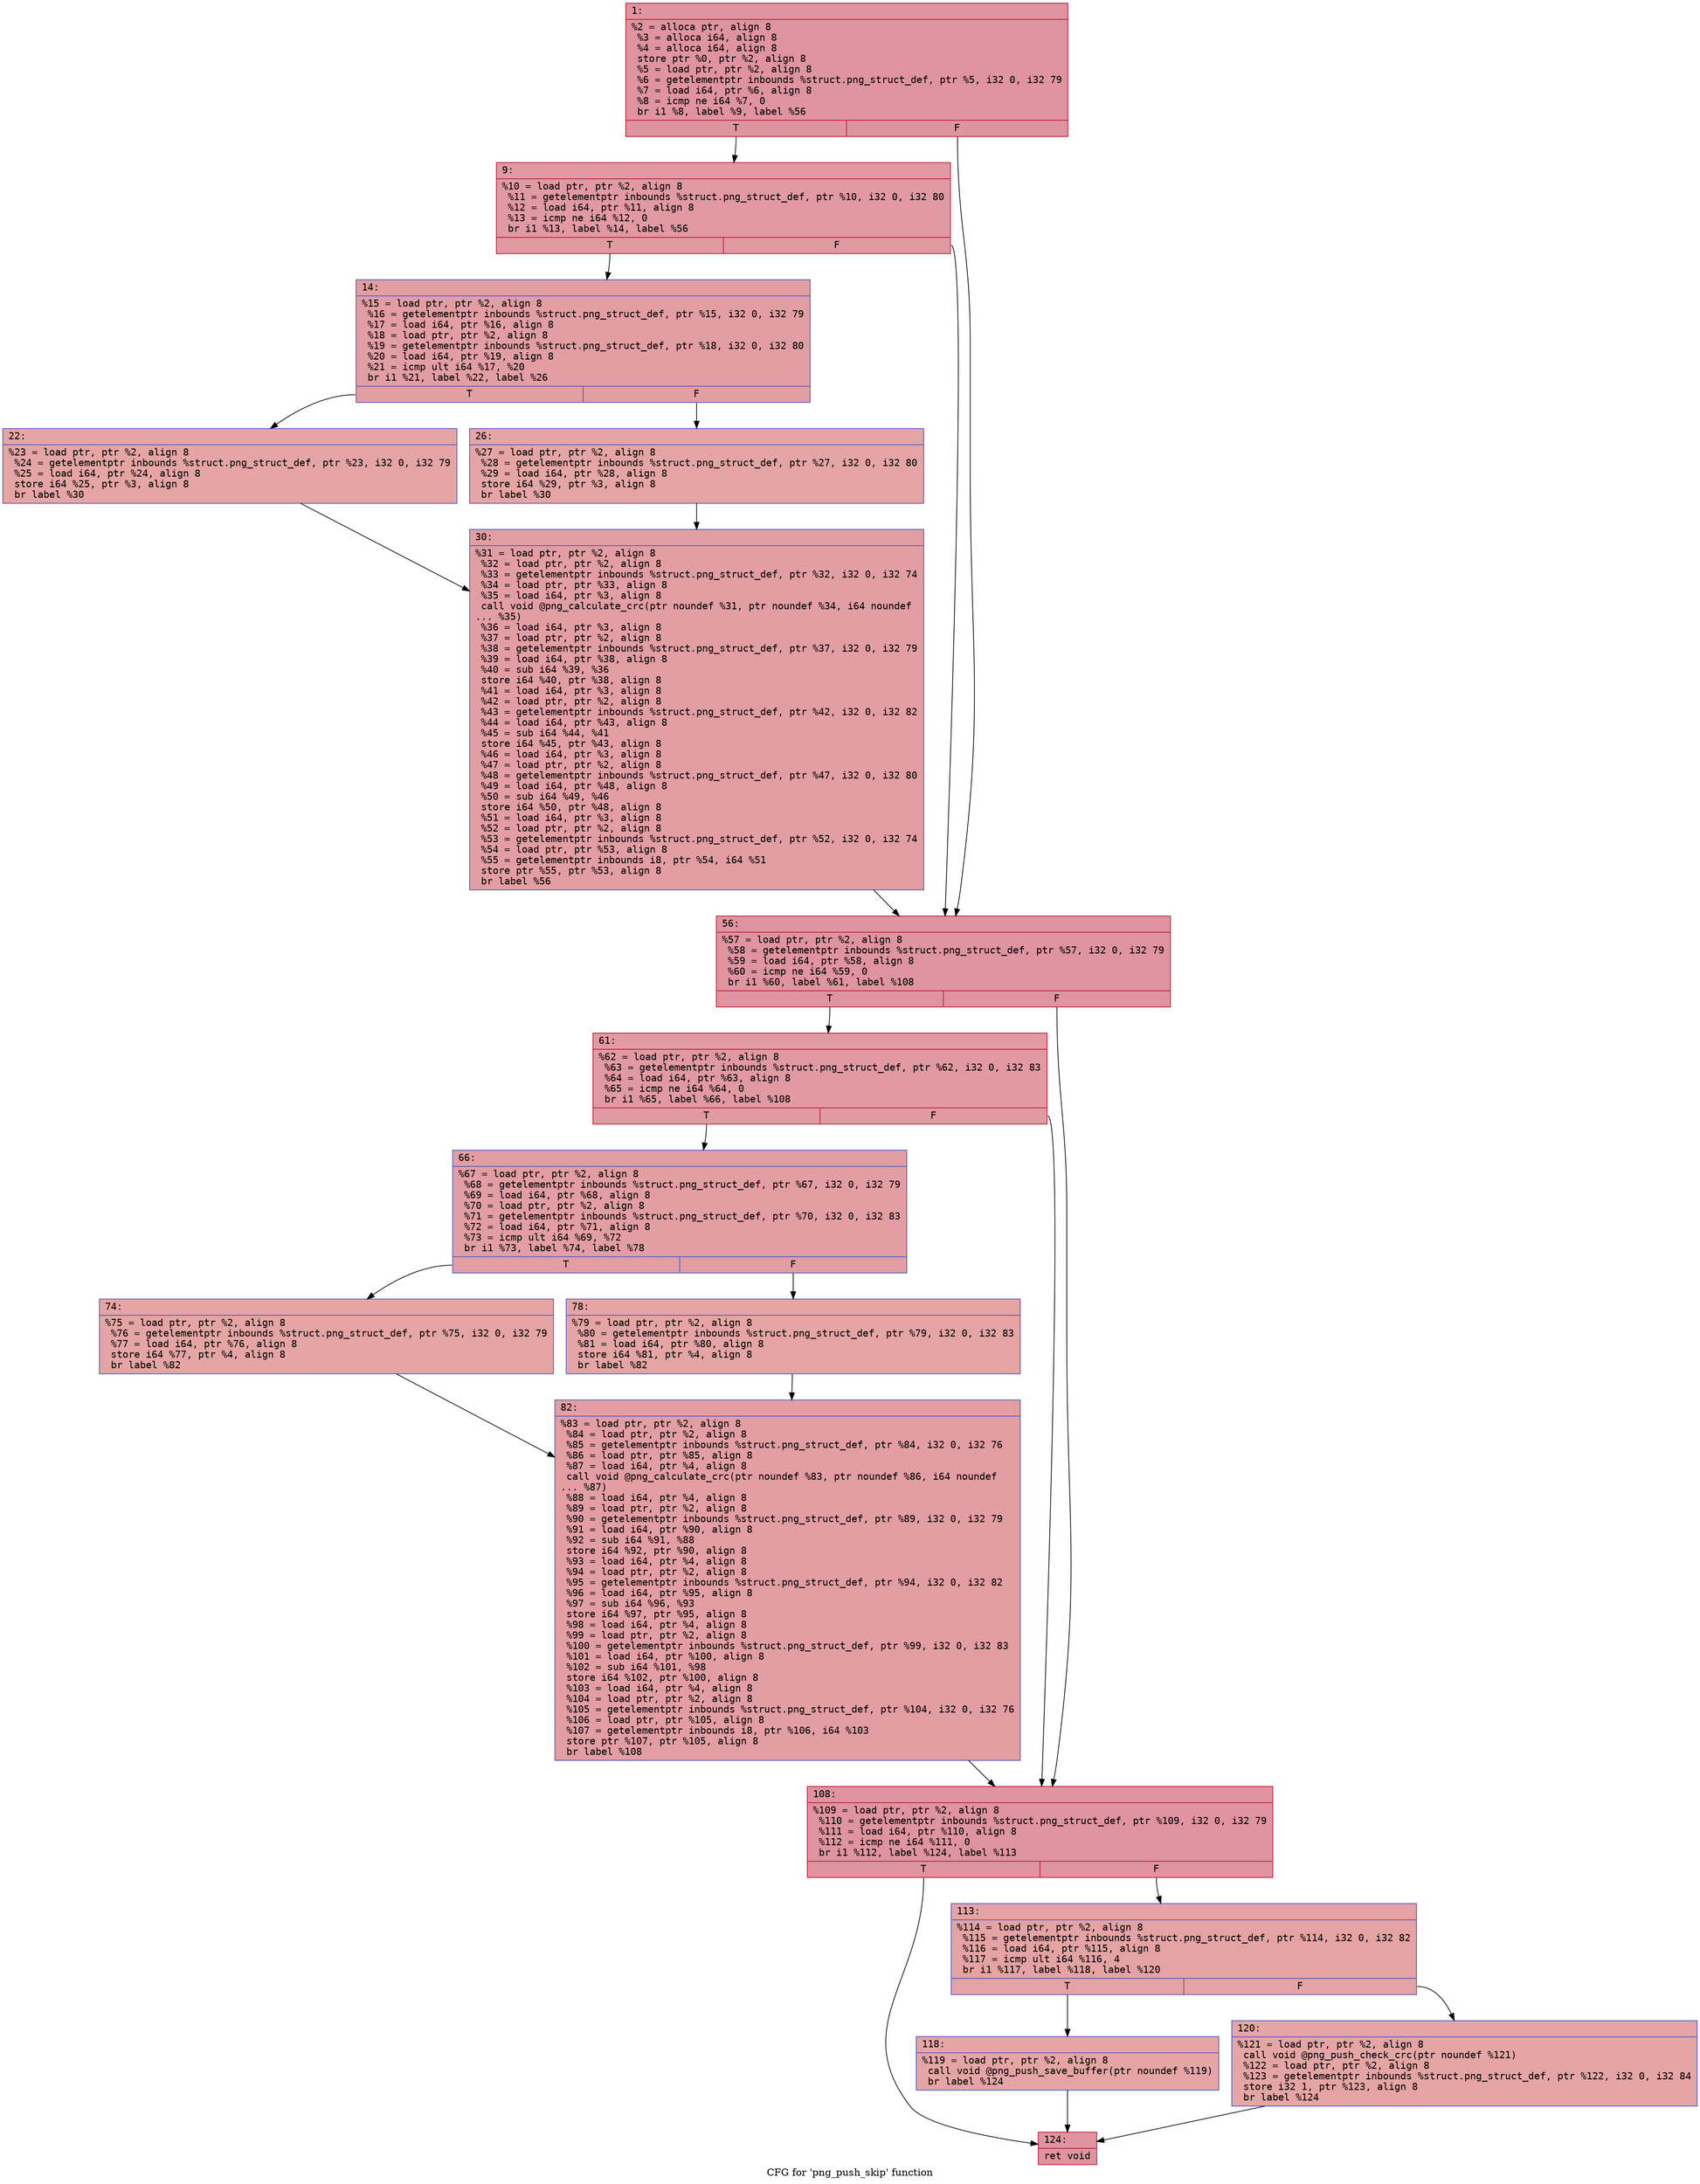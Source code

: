 digraph "CFG for 'png_push_skip' function" {
	label="CFG for 'png_push_skip' function";

	Node0x6000037e5040 [shape=record,color="#b70d28ff", style=filled, fillcolor="#b70d2870" fontname="Courier",label="{1:\l|  %2 = alloca ptr, align 8\l  %3 = alloca i64, align 8\l  %4 = alloca i64, align 8\l  store ptr %0, ptr %2, align 8\l  %5 = load ptr, ptr %2, align 8\l  %6 = getelementptr inbounds %struct.png_struct_def, ptr %5, i32 0, i32 79\l  %7 = load i64, ptr %6, align 8\l  %8 = icmp ne i64 %7, 0\l  br i1 %8, label %9, label %56\l|{<s0>T|<s1>F}}"];
	Node0x6000037e5040:s0 -> Node0x6000037e5090[tooltip="1 -> 9\nProbability 62.50%" ];
	Node0x6000037e5040:s1 -> Node0x6000037e5220[tooltip="1 -> 56\nProbability 37.50%" ];
	Node0x6000037e5090 [shape=record,color="#b70d28ff", style=filled, fillcolor="#bb1b2c70" fontname="Courier",label="{9:\l|  %10 = load ptr, ptr %2, align 8\l  %11 = getelementptr inbounds %struct.png_struct_def, ptr %10, i32 0, i32 80\l  %12 = load i64, ptr %11, align 8\l  %13 = icmp ne i64 %12, 0\l  br i1 %13, label %14, label %56\l|{<s0>T|<s1>F}}"];
	Node0x6000037e5090:s0 -> Node0x6000037e50e0[tooltip="9 -> 14\nProbability 62.50%" ];
	Node0x6000037e5090:s1 -> Node0x6000037e5220[tooltip="9 -> 56\nProbability 37.50%" ];
	Node0x6000037e50e0 [shape=record,color="#3d50c3ff", style=filled, fillcolor="#be242e70" fontname="Courier",label="{14:\l|  %15 = load ptr, ptr %2, align 8\l  %16 = getelementptr inbounds %struct.png_struct_def, ptr %15, i32 0, i32 79\l  %17 = load i64, ptr %16, align 8\l  %18 = load ptr, ptr %2, align 8\l  %19 = getelementptr inbounds %struct.png_struct_def, ptr %18, i32 0, i32 80\l  %20 = load i64, ptr %19, align 8\l  %21 = icmp ult i64 %17, %20\l  br i1 %21, label %22, label %26\l|{<s0>T|<s1>F}}"];
	Node0x6000037e50e0:s0 -> Node0x6000037e5130[tooltip="14 -> 22\nProbability 50.00%" ];
	Node0x6000037e50e0:s1 -> Node0x6000037e5180[tooltip="14 -> 26\nProbability 50.00%" ];
	Node0x6000037e5130 [shape=record,color="#3d50c3ff", style=filled, fillcolor="#c5333470" fontname="Courier",label="{22:\l|  %23 = load ptr, ptr %2, align 8\l  %24 = getelementptr inbounds %struct.png_struct_def, ptr %23, i32 0, i32 79\l  %25 = load i64, ptr %24, align 8\l  store i64 %25, ptr %3, align 8\l  br label %30\l}"];
	Node0x6000037e5130 -> Node0x6000037e51d0[tooltip="22 -> 30\nProbability 100.00%" ];
	Node0x6000037e5180 [shape=record,color="#3d50c3ff", style=filled, fillcolor="#c5333470" fontname="Courier",label="{26:\l|  %27 = load ptr, ptr %2, align 8\l  %28 = getelementptr inbounds %struct.png_struct_def, ptr %27, i32 0, i32 80\l  %29 = load i64, ptr %28, align 8\l  store i64 %29, ptr %3, align 8\l  br label %30\l}"];
	Node0x6000037e5180 -> Node0x6000037e51d0[tooltip="26 -> 30\nProbability 100.00%" ];
	Node0x6000037e51d0 [shape=record,color="#3d50c3ff", style=filled, fillcolor="#be242e70" fontname="Courier",label="{30:\l|  %31 = load ptr, ptr %2, align 8\l  %32 = load ptr, ptr %2, align 8\l  %33 = getelementptr inbounds %struct.png_struct_def, ptr %32, i32 0, i32 74\l  %34 = load ptr, ptr %33, align 8\l  %35 = load i64, ptr %3, align 8\l  call void @png_calculate_crc(ptr noundef %31, ptr noundef %34, i64 noundef\l... %35)\l  %36 = load i64, ptr %3, align 8\l  %37 = load ptr, ptr %2, align 8\l  %38 = getelementptr inbounds %struct.png_struct_def, ptr %37, i32 0, i32 79\l  %39 = load i64, ptr %38, align 8\l  %40 = sub i64 %39, %36\l  store i64 %40, ptr %38, align 8\l  %41 = load i64, ptr %3, align 8\l  %42 = load ptr, ptr %2, align 8\l  %43 = getelementptr inbounds %struct.png_struct_def, ptr %42, i32 0, i32 82\l  %44 = load i64, ptr %43, align 8\l  %45 = sub i64 %44, %41\l  store i64 %45, ptr %43, align 8\l  %46 = load i64, ptr %3, align 8\l  %47 = load ptr, ptr %2, align 8\l  %48 = getelementptr inbounds %struct.png_struct_def, ptr %47, i32 0, i32 80\l  %49 = load i64, ptr %48, align 8\l  %50 = sub i64 %49, %46\l  store i64 %50, ptr %48, align 8\l  %51 = load i64, ptr %3, align 8\l  %52 = load ptr, ptr %2, align 8\l  %53 = getelementptr inbounds %struct.png_struct_def, ptr %52, i32 0, i32 74\l  %54 = load ptr, ptr %53, align 8\l  %55 = getelementptr inbounds i8, ptr %54, i64 %51\l  store ptr %55, ptr %53, align 8\l  br label %56\l}"];
	Node0x6000037e51d0 -> Node0x6000037e5220[tooltip="30 -> 56\nProbability 100.00%" ];
	Node0x6000037e5220 [shape=record,color="#b70d28ff", style=filled, fillcolor="#b70d2870" fontname="Courier",label="{56:\l|  %57 = load ptr, ptr %2, align 8\l  %58 = getelementptr inbounds %struct.png_struct_def, ptr %57, i32 0, i32 79\l  %59 = load i64, ptr %58, align 8\l  %60 = icmp ne i64 %59, 0\l  br i1 %60, label %61, label %108\l|{<s0>T|<s1>F}}"];
	Node0x6000037e5220:s0 -> Node0x6000037e5270[tooltip="56 -> 61\nProbability 62.50%" ];
	Node0x6000037e5220:s1 -> Node0x6000037e5400[tooltip="56 -> 108\nProbability 37.50%" ];
	Node0x6000037e5270 [shape=record,color="#b70d28ff", style=filled, fillcolor="#bb1b2c70" fontname="Courier",label="{61:\l|  %62 = load ptr, ptr %2, align 8\l  %63 = getelementptr inbounds %struct.png_struct_def, ptr %62, i32 0, i32 83\l  %64 = load i64, ptr %63, align 8\l  %65 = icmp ne i64 %64, 0\l  br i1 %65, label %66, label %108\l|{<s0>T|<s1>F}}"];
	Node0x6000037e5270:s0 -> Node0x6000037e52c0[tooltip="61 -> 66\nProbability 62.50%" ];
	Node0x6000037e5270:s1 -> Node0x6000037e5400[tooltip="61 -> 108\nProbability 37.50%" ];
	Node0x6000037e52c0 [shape=record,color="#3d50c3ff", style=filled, fillcolor="#be242e70" fontname="Courier",label="{66:\l|  %67 = load ptr, ptr %2, align 8\l  %68 = getelementptr inbounds %struct.png_struct_def, ptr %67, i32 0, i32 79\l  %69 = load i64, ptr %68, align 8\l  %70 = load ptr, ptr %2, align 8\l  %71 = getelementptr inbounds %struct.png_struct_def, ptr %70, i32 0, i32 83\l  %72 = load i64, ptr %71, align 8\l  %73 = icmp ult i64 %69, %72\l  br i1 %73, label %74, label %78\l|{<s0>T|<s1>F}}"];
	Node0x6000037e52c0:s0 -> Node0x6000037e5310[tooltip="66 -> 74\nProbability 50.00%" ];
	Node0x6000037e52c0:s1 -> Node0x6000037e5360[tooltip="66 -> 78\nProbability 50.00%" ];
	Node0x6000037e5310 [shape=record,color="#3d50c3ff", style=filled, fillcolor="#c5333470" fontname="Courier",label="{74:\l|  %75 = load ptr, ptr %2, align 8\l  %76 = getelementptr inbounds %struct.png_struct_def, ptr %75, i32 0, i32 79\l  %77 = load i64, ptr %76, align 8\l  store i64 %77, ptr %4, align 8\l  br label %82\l}"];
	Node0x6000037e5310 -> Node0x6000037e53b0[tooltip="74 -> 82\nProbability 100.00%" ];
	Node0x6000037e5360 [shape=record,color="#3d50c3ff", style=filled, fillcolor="#c5333470" fontname="Courier",label="{78:\l|  %79 = load ptr, ptr %2, align 8\l  %80 = getelementptr inbounds %struct.png_struct_def, ptr %79, i32 0, i32 83\l  %81 = load i64, ptr %80, align 8\l  store i64 %81, ptr %4, align 8\l  br label %82\l}"];
	Node0x6000037e5360 -> Node0x6000037e53b0[tooltip="78 -> 82\nProbability 100.00%" ];
	Node0x6000037e53b0 [shape=record,color="#3d50c3ff", style=filled, fillcolor="#be242e70" fontname="Courier",label="{82:\l|  %83 = load ptr, ptr %2, align 8\l  %84 = load ptr, ptr %2, align 8\l  %85 = getelementptr inbounds %struct.png_struct_def, ptr %84, i32 0, i32 76\l  %86 = load ptr, ptr %85, align 8\l  %87 = load i64, ptr %4, align 8\l  call void @png_calculate_crc(ptr noundef %83, ptr noundef %86, i64 noundef\l... %87)\l  %88 = load i64, ptr %4, align 8\l  %89 = load ptr, ptr %2, align 8\l  %90 = getelementptr inbounds %struct.png_struct_def, ptr %89, i32 0, i32 79\l  %91 = load i64, ptr %90, align 8\l  %92 = sub i64 %91, %88\l  store i64 %92, ptr %90, align 8\l  %93 = load i64, ptr %4, align 8\l  %94 = load ptr, ptr %2, align 8\l  %95 = getelementptr inbounds %struct.png_struct_def, ptr %94, i32 0, i32 82\l  %96 = load i64, ptr %95, align 8\l  %97 = sub i64 %96, %93\l  store i64 %97, ptr %95, align 8\l  %98 = load i64, ptr %4, align 8\l  %99 = load ptr, ptr %2, align 8\l  %100 = getelementptr inbounds %struct.png_struct_def, ptr %99, i32 0, i32 83\l  %101 = load i64, ptr %100, align 8\l  %102 = sub i64 %101, %98\l  store i64 %102, ptr %100, align 8\l  %103 = load i64, ptr %4, align 8\l  %104 = load ptr, ptr %2, align 8\l  %105 = getelementptr inbounds %struct.png_struct_def, ptr %104, i32 0, i32 76\l  %106 = load ptr, ptr %105, align 8\l  %107 = getelementptr inbounds i8, ptr %106, i64 %103\l  store ptr %107, ptr %105, align 8\l  br label %108\l}"];
	Node0x6000037e53b0 -> Node0x6000037e5400[tooltip="82 -> 108\nProbability 100.00%" ];
	Node0x6000037e5400 [shape=record,color="#b70d28ff", style=filled, fillcolor="#b70d2870" fontname="Courier",label="{108:\l|  %109 = load ptr, ptr %2, align 8\l  %110 = getelementptr inbounds %struct.png_struct_def, ptr %109, i32 0, i32 79\l  %111 = load i64, ptr %110, align 8\l  %112 = icmp ne i64 %111, 0\l  br i1 %112, label %124, label %113\l|{<s0>T|<s1>F}}"];
	Node0x6000037e5400:s0 -> Node0x6000037e5540[tooltip="108 -> 124\nProbability 62.50%" ];
	Node0x6000037e5400:s1 -> Node0x6000037e5450[tooltip="108 -> 113\nProbability 37.50%" ];
	Node0x6000037e5450 [shape=record,color="#3d50c3ff", style=filled, fillcolor="#c32e3170" fontname="Courier",label="{113:\l|  %114 = load ptr, ptr %2, align 8\l  %115 = getelementptr inbounds %struct.png_struct_def, ptr %114, i32 0, i32 82\l  %116 = load i64, ptr %115, align 8\l  %117 = icmp ult i64 %116, 4\l  br i1 %117, label %118, label %120\l|{<s0>T|<s1>F}}"];
	Node0x6000037e5450:s0 -> Node0x6000037e54a0[tooltip="113 -> 118\nProbability 50.00%" ];
	Node0x6000037e5450:s1 -> Node0x6000037e54f0[tooltip="113 -> 120\nProbability 50.00%" ];
	Node0x6000037e54a0 [shape=record,color="#3d50c3ff", style=filled, fillcolor="#c5333470" fontname="Courier",label="{118:\l|  %119 = load ptr, ptr %2, align 8\l  call void @png_push_save_buffer(ptr noundef %119)\l  br label %124\l}"];
	Node0x6000037e54a0 -> Node0x6000037e5540[tooltip="118 -> 124\nProbability 100.00%" ];
	Node0x6000037e54f0 [shape=record,color="#3d50c3ff", style=filled, fillcolor="#c5333470" fontname="Courier",label="{120:\l|  %121 = load ptr, ptr %2, align 8\l  call void @png_push_check_crc(ptr noundef %121)\l  %122 = load ptr, ptr %2, align 8\l  %123 = getelementptr inbounds %struct.png_struct_def, ptr %122, i32 0, i32 84\l  store i32 1, ptr %123, align 8\l  br label %124\l}"];
	Node0x6000037e54f0 -> Node0x6000037e5540[tooltip="120 -> 124\nProbability 100.00%" ];
	Node0x6000037e5540 [shape=record,color="#b70d28ff", style=filled, fillcolor="#b70d2870" fontname="Courier",label="{124:\l|  ret void\l}"];
}
